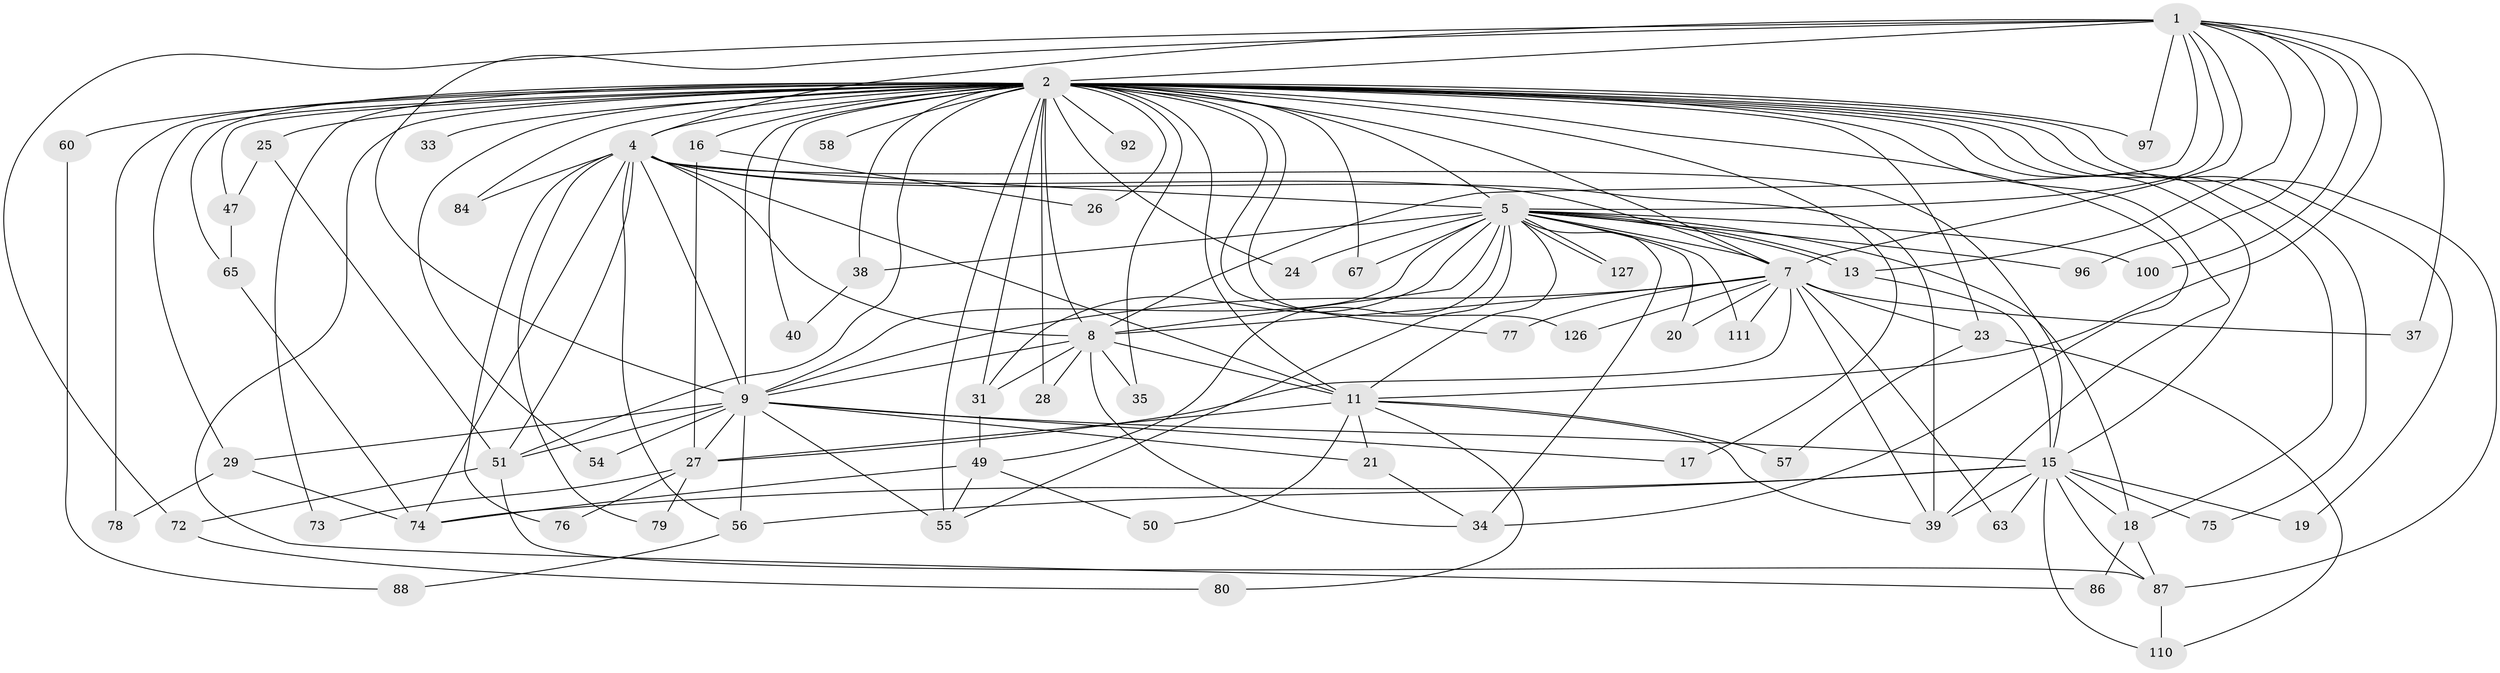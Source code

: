 // original degree distribution, {18: 0.015384615384615385, 24: 0.007692307692307693, 28: 0.007692307692307693, 30: 0.007692307692307693, 22: 0.015384615384615385, 23: 0.007692307692307693, 16: 0.007692307692307693, 17: 0.007692307692307693, 11: 0.007692307692307693, 4: 0.11538461538461539, 3: 0.12307692307692308, 13: 0.007692307692307693, 7: 0.015384615384615385, 2: 0.5692307692307692, 5: 0.06153846153846154, 6: 0.023076923076923078}
// Generated by graph-tools (version 1.1) at 2025/14/03/09/25 04:14:15]
// undirected, 65 vertices, 157 edges
graph export_dot {
graph [start="1"]
  node [color=gray90,style=filled];
  1;
  2 [super="+6+62+120+64+45+10+12+22+44+3+36"];
  4 [super="+48+53+61"];
  5 [super="+14"];
  7 [super="+42"];
  8;
  9;
  11 [super="+46+112+69"];
  13 [super="+116+106"];
  15;
  16 [super="+94"];
  17;
  18;
  19;
  20;
  21;
  23;
  24;
  25;
  26;
  27;
  28;
  29;
  31 [super="+122+123"];
  33;
  34 [super="+125+124"];
  35;
  37;
  38;
  39 [super="+104+70"];
  40;
  47 [super="+128"];
  49;
  50;
  51 [super="+71"];
  54;
  55 [super="+81+68"];
  56 [super="+103"];
  57;
  58;
  60 [super="+85"];
  63;
  65;
  67;
  72;
  73;
  74 [super="+82"];
  75;
  76;
  77 [super="+90"];
  78;
  79;
  80;
  84;
  86;
  87 [super="+108"];
  88;
  92;
  96;
  97;
  100;
  110 [super="+115"];
  111;
  126;
  127;
  1 -- 2 [weight=5];
  1 -- 4;
  1 -- 5 [weight=2];
  1 -- 7;
  1 -- 8;
  1 -- 9;
  1 -- 37;
  1 -- 72;
  1 -- 96;
  1 -- 97;
  1 -- 100;
  1 -- 13;
  1 -- 11;
  2 -- 4 [weight=7];
  2 -- 5 [weight=8];
  2 -- 7 [weight=9];
  2 -- 8 [weight=5];
  2 -- 9 [weight=7];
  2 -- 15;
  2 -- 16 [weight=5];
  2 -- 58 [weight=2];
  2 -- 86;
  2 -- 67;
  2 -- 75;
  2 -- 78;
  2 -- 23 [weight=2];
  2 -- 92 [weight=2];
  2 -- 28;
  2 -- 97;
  2 -- 38;
  2 -- 40;
  2 -- 11 [weight=2];
  2 -- 126;
  2 -- 77 [weight=2];
  2 -- 55;
  2 -- 65;
  2 -- 33 [weight=2];
  2 -- 39;
  2 -- 25 [weight=2];
  2 -- 29 [weight=2];
  2 -- 34;
  2 -- 54 [weight=2];
  2 -- 35;
  2 -- 60 [weight=3];
  2 -- 47 [weight=2];
  2 -- 87;
  2 -- 73;
  2 -- 17;
  2 -- 18;
  2 -- 19;
  2 -- 84;
  2 -- 24;
  2 -- 26;
  2 -- 31;
  2 -- 51 [weight=2];
  4 -- 5;
  4 -- 7;
  4 -- 8;
  4 -- 9 [weight=2];
  4 -- 11;
  4 -- 39;
  4 -- 56;
  4 -- 74;
  4 -- 51 [weight=2];
  4 -- 84;
  4 -- 79;
  4 -- 15;
  4 -- 76;
  5 -- 7;
  5 -- 8;
  5 -- 9;
  5 -- 11;
  5 -- 13;
  5 -- 13;
  5 -- 20;
  5 -- 24;
  5 -- 38;
  5 -- 49;
  5 -- 67;
  5 -- 96;
  5 -- 100;
  5 -- 111;
  5 -- 127;
  5 -- 127;
  5 -- 34;
  5 -- 55;
  5 -- 31;
  5 -- 18;
  7 -- 8;
  7 -- 9;
  7 -- 20;
  7 -- 23;
  7 -- 37;
  7 -- 63;
  7 -- 77;
  7 -- 111;
  7 -- 126;
  7 -- 39;
  7 -- 27;
  8 -- 9;
  8 -- 28;
  8 -- 31 [weight=2];
  8 -- 34;
  8 -- 35;
  8 -- 11;
  9 -- 15;
  9 -- 17;
  9 -- 21;
  9 -- 27;
  9 -- 29;
  9 -- 51;
  9 -- 54;
  9 -- 55;
  9 -- 56;
  11 -- 21;
  11 -- 50;
  11 -- 57;
  11 -- 80;
  11 -- 27;
  11 -- 39;
  13 -- 15;
  15 -- 18;
  15 -- 19;
  15 -- 39;
  15 -- 63;
  15 -- 74;
  15 -- 75;
  15 -- 110;
  15 -- 56;
  15 -- 87;
  16 -- 26;
  16 -- 27;
  18 -- 86;
  18 -- 87;
  21 -- 34;
  23 -- 57;
  23 -- 110;
  25 -- 47;
  25 -- 51;
  27 -- 73;
  27 -- 76;
  27 -- 79;
  29 -- 78;
  29 -- 74;
  31 -- 49;
  38 -- 40;
  47 -- 65;
  49 -- 50;
  49 -- 55;
  49 -- 74;
  51 -- 87;
  51 -- 72;
  56 -- 88;
  60 -- 88;
  65 -- 74;
  72 -- 80;
  87 -- 110;
}
